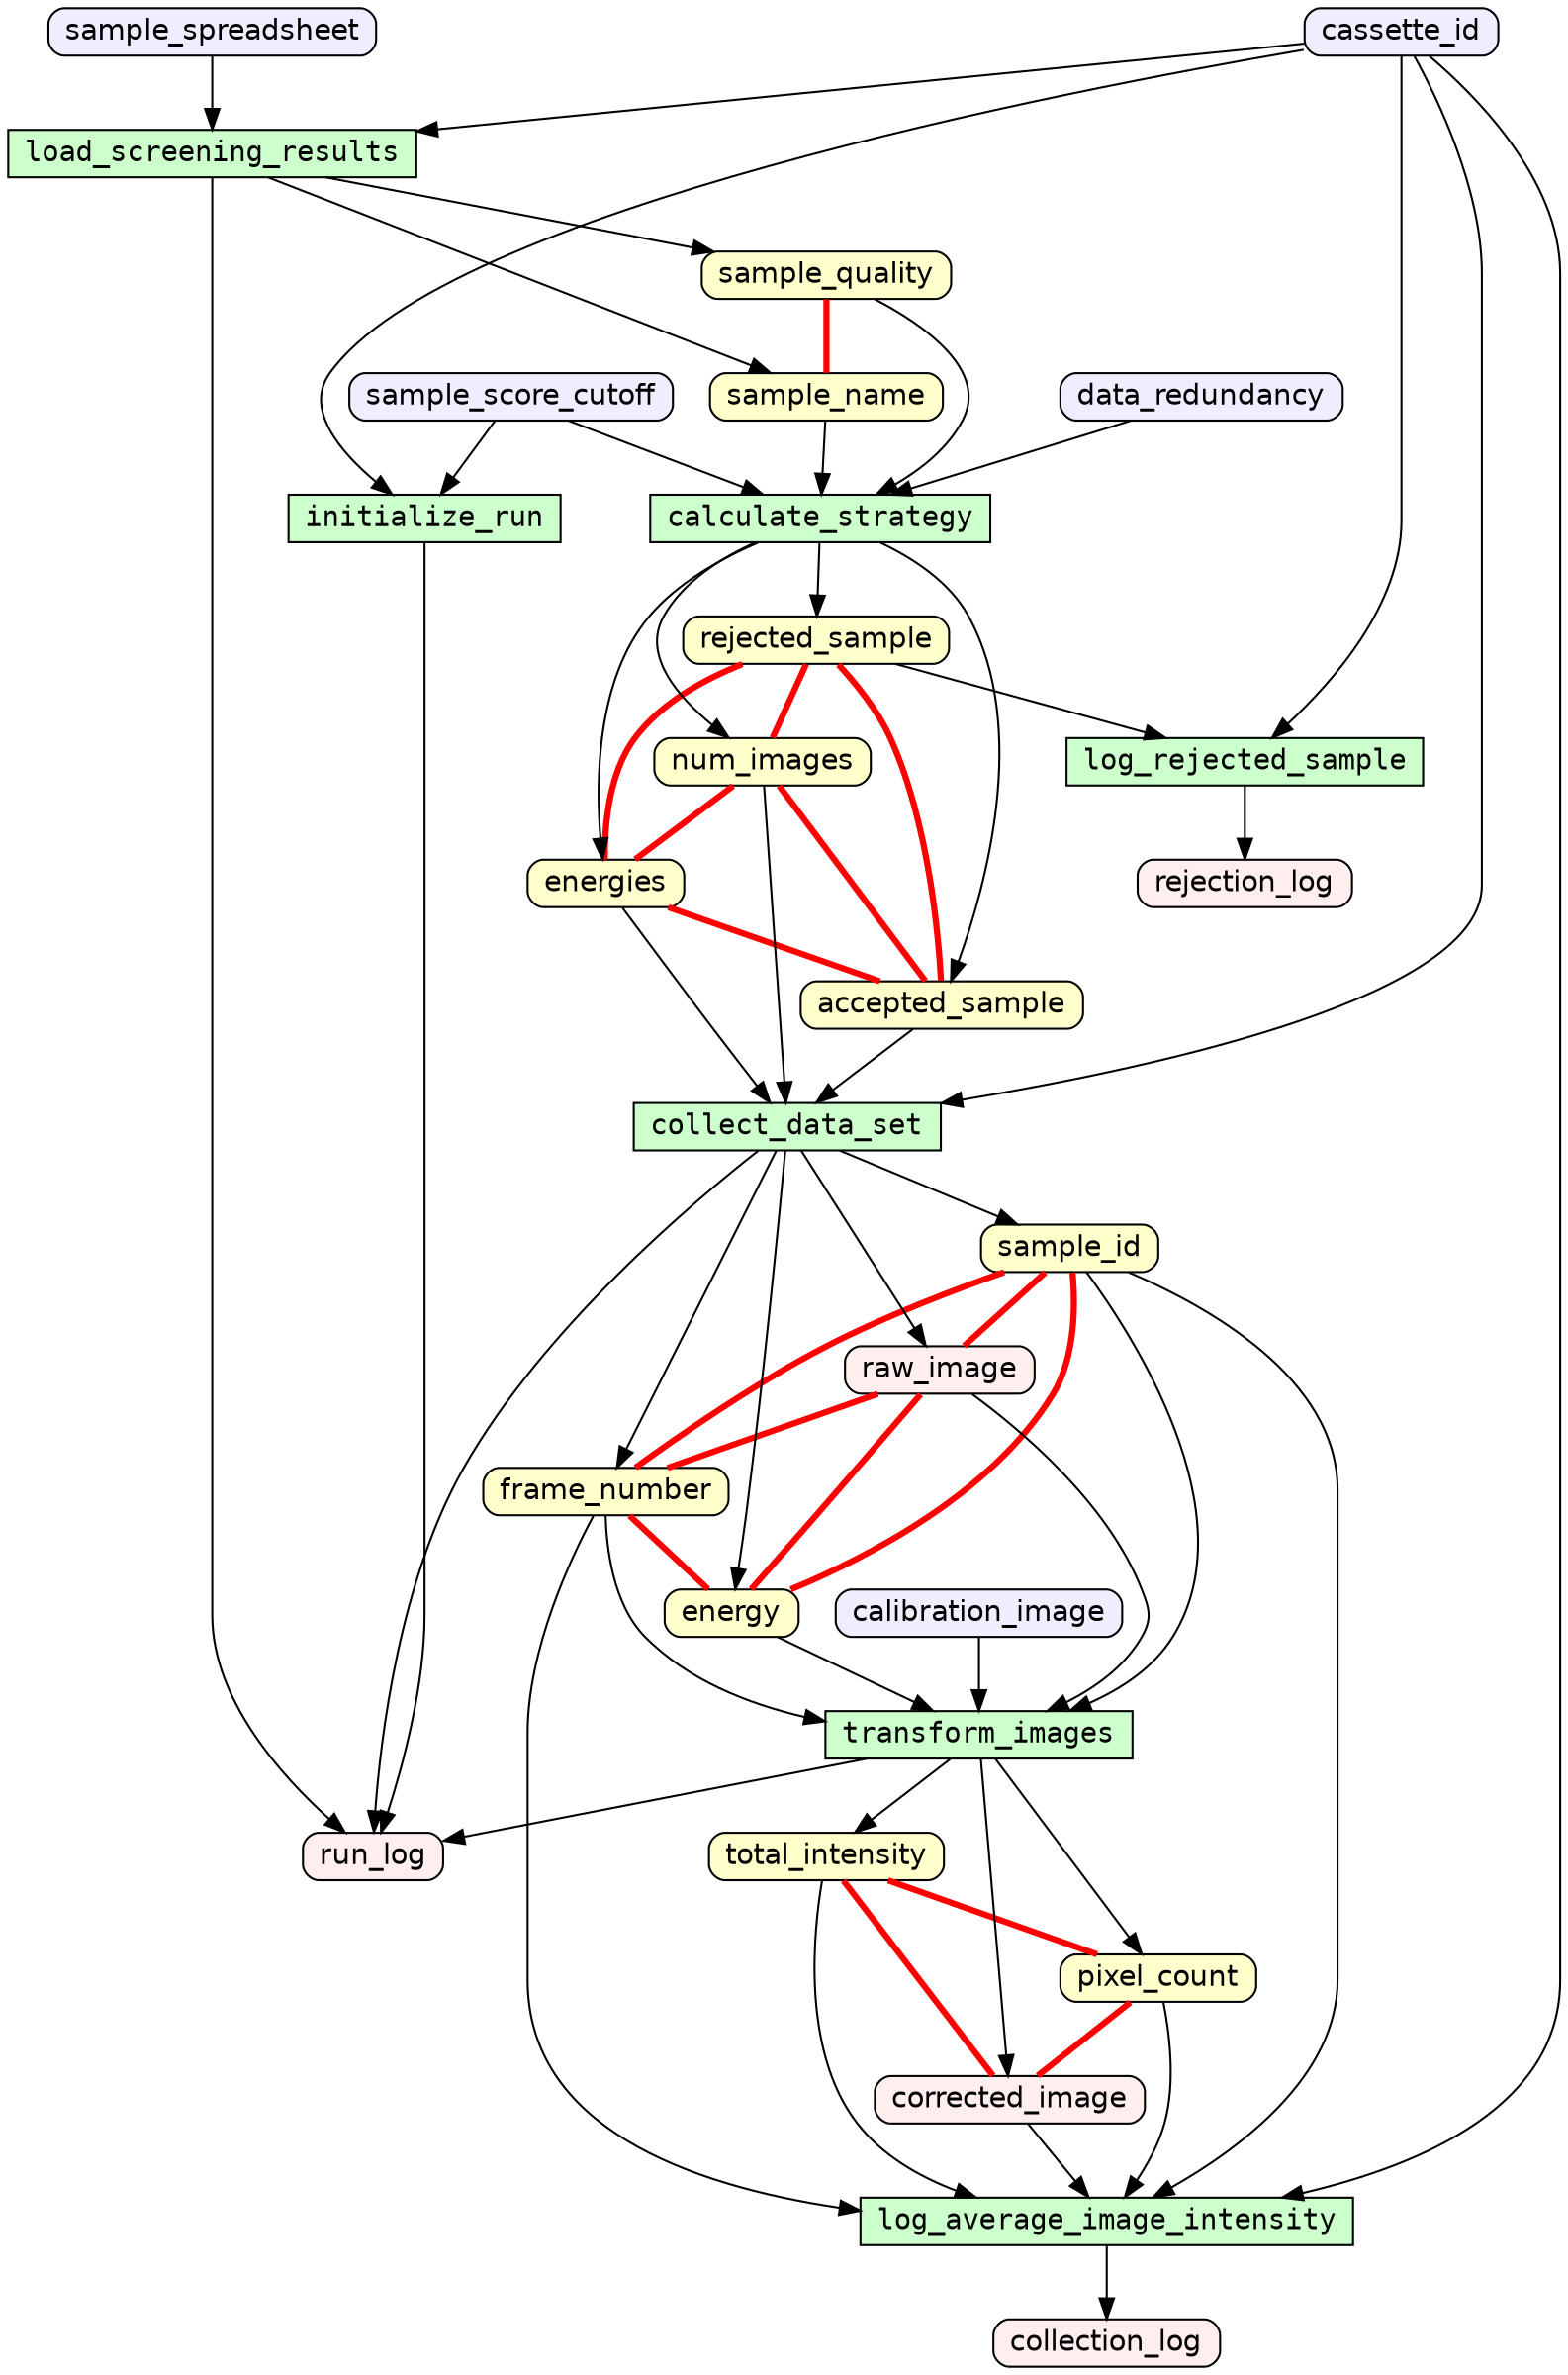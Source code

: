 digraph {
rankdir=TB
node [shape=box,fontname=Helvetica,fontsize=14,height=0,width=0]
edge [fontname=Helvetica,fontsize=12]
"accepted_sample"[style="filled,rounded" fillcolor="#FFFFCC",label="accepted_sample"]
"energies"[style="filled,rounded" fillcolor="#FFFFCC",label="energies"]
"energy"[style="filled,rounded" fillcolor="#FFFFCC",label="energy"]
"frame_number"[style="filled,rounded" fillcolor="#FFFFCC",label="frame_number"]
"num_images"[style="filled,rounded" fillcolor="#FFFFCC",label="num_images"]
"pixel_count"[style="filled,rounded" fillcolor="#FFFFCC",label="pixel_count"]
"rejected_sample"[style="filled,rounded" fillcolor="#FFFFCC",label="rejected_sample"]
"sample_id"[style="filled,rounded" fillcolor="#FFFFCC",label="sample_id"]
"sample_name"[style="filled,rounded" fillcolor="#FFFFCC",label="sample_name"]
"sample_quality"[style="filled,rounded" fillcolor="#FFFFCC",label="sample_quality"]
"total_intensity"[style="filled,rounded" fillcolor="#FFFFCC",label="total_intensity"]
"collection_log"[style="filled,rounded" fillcolor="#FFEEEE",label="collection_log"]
"corrected_image"[style="filled,rounded" fillcolor="#FFEEEE",label="corrected_image"]
"raw_image"[style="filled,rounded" fillcolor="#FFEEEE",label="raw_image"]
"rejection_log"[style="filled,rounded" fillcolor="#FFEEEE",label="rejection_log"]
"run_log"[style="filled,rounded" fillcolor="#FFEEEE",label="run_log"]
"calibration_image"[style="filled,rounded" fillcolor="#EEEEFF",label="calibration_image"]
"cassette_id"[style="filled,rounded" fillcolor="#EEEEFF",label="cassette_id"]
"data_redundancy"[style="filled,rounded" fillcolor="#EEEEFF",label="data_redundancy"]
"sample_score_cutoff"[style="filled,rounded" fillcolor="#EEEEFF",label="sample_score_cutoff"]
"sample_spreadsheet"[style="filled,rounded" fillcolor="#EEEEFF",label="sample_spreadsheet"]
"calculate_strategy"[style="filled" fontname=Courier fillcolor="#CCFFCC",label="calculate_strategy"]
"collect_data_set"[style="filled" fontname=Courier fillcolor="#CCFFCC",label="collect_data_set"]
"initialize_run"[style="filled" fontname=Courier fillcolor="#CCFFCC",label="initialize_run"]
"load_screening_results"[style="filled" fontname=Courier fillcolor="#CCFFCC",label="load_screening_results"]
"log_average_image_intensity"[style="filled" fontname=Courier fillcolor="#CCFFCC",label="log_average_image_intensity"]
"log_rejected_sample"[style="filled" fontname=Courier fillcolor="#CCFFCC",label="log_rejected_sample"]
"transform_images"[style="filled" fontname=Courier fillcolor="#CCFFCC",label="transform_images"]
accepted_sample -> collect_data_set [color="#000000"]
calculate_strategy -> accepted_sample [color="#000000"]
calculate_strategy -> energies [color="#000000"]
calculate_strategy -> num_images [color="#000000"]
calculate_strategy -> rejected_sample [color="#000000"]
calibration_image -> transform_images [color="#000000"]
cassette_id -> collect_data_set [color="#000000"]
cassette_id -> initialize_run [color="#000000"]
cassette_id -> load_screening_results [color="#000000"]
cassette_id -> log_average_image_intensity [color="#000000"]
cassette_id -> log_rejected_sample [color="#000000"]
collect_data_set -> energy [color="#000000"]
collect_data_set -> frame_number [color="#000000"]
collect_data_set -> raw_image [color="#000000"]
collect_data_set -> run_log [color="#000000"]
collect_data_set -> sample_id [color="#000000"]
corrected_image -> log_average_image_intensity [color="#000000"]
data_redundancy -> calculate_strategy [color="#000000"]
energies -> collect_data_set [color="#000000"]
energy -> transform_images [color="#000000"]
frame_number -> log_average_image_intensity [color="#000000"]
frame_number -> transform_images [color="#000000"]
initialize_run -> run_log [color="#000000"]
load_screening_results -> run_log [color="#000000"]
load_screening_results -> sample_name [color="#000000"]
load_screening_results -> sample_quality [color="#000000"]
log_average_image_intensity -> collection_log [color="#000000"]
log_rejected_sample -> rejection_log [color="#000000"]
num_images -> collect_data_set [color="#000000"]
pixel_count -> log_average_image_intensity [color="#000000"]
raw_image -> transform_images [color="#000000"]
rejected_sample -> log_rejected_sample [color="#000000"]
sample_id -> log_average_image_intensity [color="#000000"]
sample_id -> transform_images [color="#000000"]
sample_name -> calculate_strategy [color="#000000"]
sample_quality -> calculate_strategy [color="#000000"]
sample_score_cutoff -> calculate_strategy [color="#000000"]
sample_score_cutoff -> initialize_run [color="#000000"]
sample_spreadsheet -> load_screening_results [color="#000000"]
total_intensity -> log_average_image_intensity [color="#000000"]
transform_images -> corrected_image [color="#000000"]
transform_images -> pixel_count [color="#000000"]
transform_images -> run_log [color="#000000"]
transform_images -> total_intensity [color="#000000"]
energies -> accepted_sample [constraint=true color="#FF0000" dir=none penwidth=3]
frame_number -> energy [constraint=true color="#FF0000" dir=none penwidth=3]
num_images -> accepted_sample [constraint=true color="#FF0000" dir=none penwidth=3]
num_images -> energies [constraint=true color="#FF0000" dir=none penwidth=3]
pixel_count -> corrected_image [constraint=true color="#FF0000" dir=none penwidth=3]
raw_image -> energy [constraint=true color="#FF0000" dir=none penwidth=3]
raw_image -> frame_number [constraint=true color="#FF0000" dir=none penwidth=3]
rejected_sample -> accepted_sample [constraint=true color="#FF0000" dir=none penwidth=3]
rejected_sample -> energies [constraint=true color="#FF0000" dir=none penwidth=3]
rejected_sample -> num_images [constraint=true color="#FF0000" dir=none penwidth=3]
sample_id -> energy [constraint=true color="#FF0000" dir=none penwidth=3]
sample_id -> frame_number [constraint=true color="#FF0000" dir=none penwidth=3]
sample_id -> raw_image [constraint=true color="#FF0000" dir=none penwidth=3]
sample_quality -> sample_name [constraint=true color="#FF0000" dir=none penwidth=3]
total_intensity -> corrected_image [constraint=true color="#FF0000" dir=none penwidth=3]
total_intensity -> pixel_count [constraint=true color="#FF0000" dir=none penwidth=3]
}